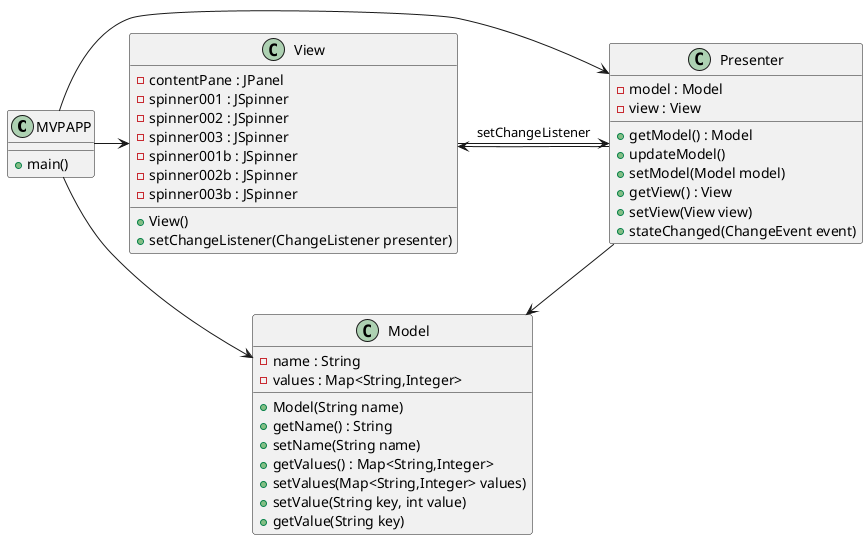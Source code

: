@startuml Lavender

class MVPAPP{
    +main()
}
class Model{
    -name : String
    -values : Map<String,Integer>
    +Model(String name)
    +getName() : String
    +setName(String name)
    +getValues() : Map<String,Integer>
    +setValues(Map<String,Integer> values)
    +setValue(String key, int value)
    +getValue(String key)
}

class View {
    -contentPane : JPanel
    -spinner001 : JSpinner
    -spinner002 : JSpinner
    -spinner003 : JSpinner
    -spinner001b : JSpinner
    -spinner002b : JSpinner
    -spinner003b : JSpinner
    +View()
    +setChangeListener(ChangeListener presenter)
}

class Presenter{
    -model : Model
    -view : View
    +getModel() : Model
    +updateModel()
    +setModel(Model model)
    +getView() : View
    +setView(View view)
    +stateChanged(ChangeEvent event)
}

MVPAPP -> Model
MVPAPP -> View
MVPAPP -> Presenter

Presenter --> Model
Presenter --> View
View -> Presenter : setChangeListener

@enduml
